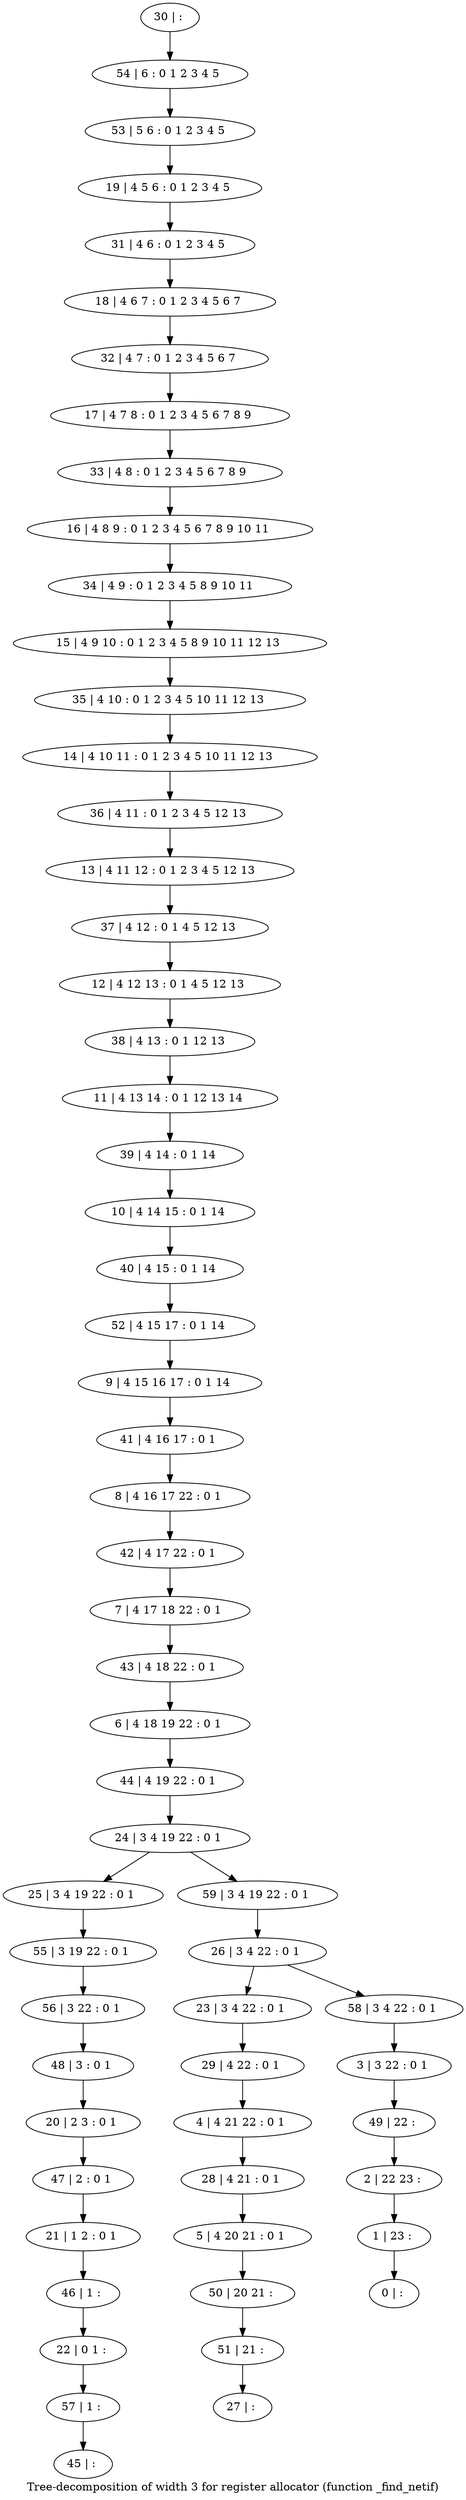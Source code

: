 digraph G {
graph [label="Tree-decomposition of width 3 for register allocator (function _find_netif)"]
0[label="0 | : "];
1[label="1 | 23 : "];
2[label="2 | 22 23 : "];
3[label="3 | 3 22 : 0 1 "];
4[label="4 | 4 21 22 : 0 1 "];
5[label="5 | 4 20 21 : 0 1 "];
6[label="6 | 4 18 19 22 : 0 1 "];
7[label="7 | 4 17 18 22 : 0 1 "];
8[label="8 | 4 16 17 22 : 0 1 "];
9[label="9 | 4 15 16 17 : 0 1 14 "];
10[label="10 | 4 14 15 : 0 1 14 "];
11[label="11 | 4 13 14 : 0 1 12 13 14 "];
12[label="12 | 4 12 13 : 0 1 4 5 12 13 "];
13[label="13 | 4 11 12 : 0 1 2 3 4 5 12 13 "];
14[label="14 | 4 10 11 : 0 1 2 3 4 5 10 11 12 13 "];
15[label="15 | 4 9 10 : 0 1 2 3 4 5 8 9 10 11 12 13 "];
16[label="16 | 4 8 9 : 0 1 2 3 4 5 6 7 8 9 10 11 "];
17[label="17 | 4 7 8 : 0 1 2 3 4 5 6 7 8 9 "];
18[label="18 | 4 6 7 : 0 1 2 3 4 5 6 7 "];
19[label="19 | 4 5 6 : 0 1 2 3 4 5 "];
20[label="20 | 2 3 : 0 1 "];
21[label="21 | 1 2 : 0 1 "];
22[label="22 | 0 1 : "];
23[label="23 | 3 4 22 : 0 1 "];
24[label="24 | 3 4 19 22 : 0 1 "];
25[label="25 | 3 4 19 22 : 0 1 "];
26[label="26 | 3 4 22 : 0 1 "];
27[label="27 | : "];
28[label="28 | 4 21 : 0 1 "];
29[label="29 | 4 22 : 0 1 "];
30[label="30 | : "];
31[label="31 | 4 6 : 0 1 2 3 4 5 "];
32[label="32 | 4 7 : 0 1 2 3 4 5 6 7 "];
33[label="33 | 4 8 : 0 1 2 3 4 5 6 7 8 9 "];
34[label="34 | 4 9 : 0 1 2 3 4 5 8 9 10 11 "];
35[label="35 | 4 10 : 0 1 2 3 4 5 10 11 12 13 "];
36[label="36 | 4 11 : 0 1 2 3 4 5 12 13 "];
37[label="37 | 4 12 : 0 1 4 5 12 13 "];
38[label="38 | 4 13 : 0 1 12 13 "];
39[label="39 | 4 14 : 0 1 14 "];
40[label="40 | 4 15 : 0 1 14 "];
41[label="41 | 4 16 17 : 0 1 "];
42[label="42 | 4 17 22 : 0 1 "];
43[label="43 | 4 18 22 : 0 1 "];
44[label="44 | 4 19 22 : 0 1 "];
45[label="45 | : "];
46[label="46 | 1 : "];
47[label="47 | 2 : 0 1 "];
48[label="48 | 3 : 0 1 "];
49[label="49 | 22 : "];
50[label="50 | 20 21 : "];
51[label="51 | 21 : "];
52[label="52 | 4 15 17 : 0 1 14 "];
53[label="53 | 5 6 : 0 1 2 3 4 5 "];
54[label="54 | 6 : 0 1 2 3 4 5 "];
55[label="55 | 3 19 22 : 0 1 "];
56[label="56 | 3 22 : 0 1 "];
57[label="57 | 1 : "];
58[label="58 | 3 4 22 : 0 1 "];
59[label="59 | 3 4 19 22 : 0 1 "];
28->5 ;
4->28 ;
29->4 ;
23->29 ;
46->22 ;
21->46 ;
47->21 ;
20->47 ;
48->20 ;
5->50 ;
51->27 ;
50->51 ;
25->55 ;
56->48 ;
55->56 ;
57->45 ;
22->57 ;
30->54 ;
54->53 ;
53->19 ;
19->31 ;
31->18 ;
18->32 ;
32->17 ;
17->33 ;
33->16 ;
16->34 ;
34->15 ;
15->35 ;
35->14 ;
14->36 ;
36->13 ;
13->37 ;
37->12 ;
12->38 ;
38->11 ;
11->39 ;
39->10 ;
10->40 ;
40->52 ;
52->9 ;
9->41 ;
41->8 ;
8->42 ;
42->7 ;
7->43 ;
43->6 ;
6->44 ;
44->24 ;
3->49 ;
49->2 ;
2->1 ;
1->0 ;
58->3 ;
59->26 ;
26->23 ;
26->58 ;
24->25 ;
24->59 ;
}
